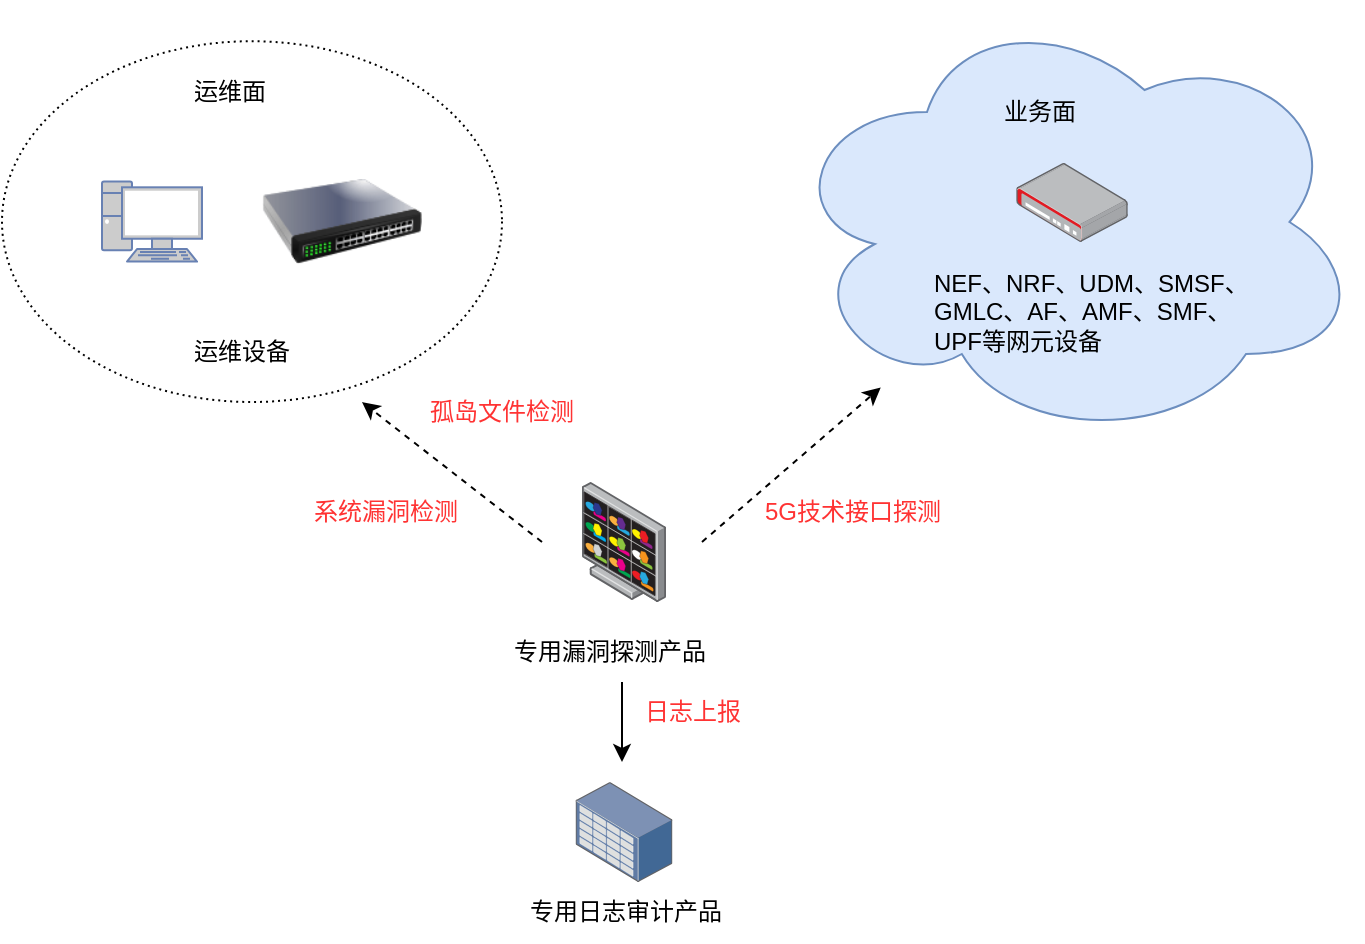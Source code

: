 <mxfile version="24.7.17">
  <diagram name="第 1 页" id="jQHDzBE87T-AuKWXarQF">
    <mxGraphModel dx="794" dy="446" grid="1" gridSize="10" guides="1" tooltips="1" connect="1" arrows="1" fold="1" page="1" pageScale="1" pageWidth="827" pageHeight="1169" math="0" shadow="0">
      <root>
        <mxCell id="0" />
        <mxCell id="1" parent="0" />
        <mxCell id="7_sWBEAfQF-QPwH51Nvz-1" value="" style="ellipse;shape=cloud;whiteSpace=wrap;html=1;fillColor=#dae8fc;strokeColor=#6c8ebf;" vertex="1" parent="1">
          <mxGeometry x="450" y="90" width="290" height="220" as="geometry" />
        </mxCell>
        <mxCell id="7_sWBEAfQF-QPwH51Nvz-2" value="" style="image;points=[];aspect=fixed;html=1;align=center;shadow=0;dashed=0;image=img/lib/allied_telesis/security/Router_VPN.svg;" vertex="1" parent="1">
          <mxGeometry x="567.1" y="170.4" width="55.8" height="39.6" as="geometry" />
        </mxCell>
        <mxCell id="7_sWBEAfQF-QPwH51Nvz-3" value="NEF、NRF、UDM、SMSF、GMLC、AF、AMF、SMF、UPF等网元设备" style="text;strokeColor=none;fillColor=none;align=left;verticalAlign=middle;spacingLeft=4;spacingRight=4;overflow=hidden;points=[[0,0.5],[1,0.5]];portConstraint=eastwest;rotatable=0;whiteSpace=wrap;html=1;" vertex="1" parent="1">
          <mxGeometry x="520" y="220" width="170" height="50" as="geometry" />
        </mxCell>
        <mxCell id="7_sWBEAfQF-QPwH51Nvz-4" value="" style="ellipse;whiteSpace=wrap;html=1;dashed=1;dashPattern=1 2;" vertex="1" parent="1">
          <mxGeometry x="60" y="109.6" width="250" height="180.4" as="geometry" />
        </mxCell>
        <mxCell id="7_sWBEAfQF-QPwH51Nvz-6" value="" style="fontColor=#0066CC;verticalAlign=top;verticalLabelPosition=bottom;labelPosition=center;align=center;html=1;outlineConnect=0;fillColor=#CCCCCC;strokeColor=#6881B3;gradientColor=none;gradientDirection=north;strokeWidth=2;shape=mxgraph.networks.pc;" vertex="1" parent="1">
          <mxGeometry x="110" y="179.8" width="50" height="40" as="geometry" />
        </mxCell>
        <mxCell id="7_sWBEAfQF-QPwH51Nvz-7" value="" style="image;html=1;image=img/lib/clip_art/networking/Switch_128x128.png" vertex="1" parent="1">
          <mxGeometry x="190" y="159.8" width="80" height="80" as="geometry" />
        </mxCell>
        <mxCell id="7_sWBEAfQF-QPwH51Nvz-8" value="运维设备" style="text;strokeColor=none;fillColor=none;align=left;verticalAlign=middle;spacingLeft=4;spacingRight=4;overflow=hidden;points=[[0,0.5],[1,0.5]];portConstraint=eastwest;rotatable=0;whiteSpace=wrap;html=1;" vertex="1" parent="1">
          <mxGeometry x="150" y="250" width="80" height="30" as="geometry" />
        </mxCell>
        <mxCell id="7_sWBEAfQF-QPwH51Nvz-9" value="运维面" style="text;strokeColor=none;fillColor=none;align=left;verticalAlign=middle;spacingLeft=4;spacingRight=4;overflow=hidden;points=[[0,0.5],[1,0.5]];portConstraint=eastwest;rotatable=0;whiteSpace=wrap;html=1;" vertex="1" parent="1">
          <mxGeometry x="150" y="120" width="80" height="30" as="geometry" />
        </mxCell>
        <mxCell id="7_sWBEAfQF-QPwH51Nvz-10" value="业务面" style="text;strokeColor=none;fillColor=none;align=left;verticalAlign=middle;spacingLeft=4;spacingRight=4;overflow=hidden;points=[[0,0.5],[1,0.5]];portConstraint=eastwest;rotatable=0;whiteSpace=wrap;html=1;" vertex="1" parent="1">
          <mxGeometry x="555" y="129.8" width="80" height="30" as="geometry" />
        </mxCell>
        <mxCell id="7_sWBEAfQF-QPwH51Nvz-11" value="" style="image;points=[];aspect=fixed;html=1;align=center;shadow=0;dashed=0;image=img/lib/allied_telesis/security/DVS_Surveillance_Monitor.svg;" vertex="1" parent="1">
          <mxGeometry x="350" y="330" width="42" height="60" as="geometry" />
        </mxCell>
        <mxCell id="7_sWBEAfQF-QPwH51Nvz-12" value="专用漏洞探测产品" style="text;strokeColor=none;fillColor=none;align=left;verticalAlign=middle;spacingLeft=4;spacingRight=4;overflow=hidden;points=[[0,0.5],[1,0.5]];portConstraint=eastwest;rotatable=0;whiteSpace=wrap;html=1;" vertex="1" parent="1">
          <mxGeometry x="310" y="400" width="106" height="30" as="geometry" />
        </mxCell>
        <mxCell id="7_sWBEAfQF-QPwH51Nvz-15" value="" style="endArrow=classic;html=1;rounded=0;dashed=1;" edge="1" parent="1" target="7_sWBEAfQF-QPwH51Nvz-1">
          <mxGeometry width="50" height="50" relative="1" as="geometry">
            <mxPoint x="410" y="360" as="sourcePoint" />
            <mxPoint x="460" y="310" as="targetPoint" />
          </mxGeometry>
        </mxCell>
        <mxCell id="7_sWBEAfQF-QPwH51Nvz-16" value="" style="endArrow=classic;html=1;rounded=0;dashed=1;" edge="1" parent="1">
          <mxGeometry width="50" height="50" relative="1" as="geometry">
            <mxPoint x="330" y="360" as="sourcePoint" />
            <mxPoint x="240" y="290" as="targetPoint" />
          </mxGeometry>
        </mxCell>
        <mxCell id="7_sWBEAfQF-QPwH51Nvz-17" value="" style="endArrow=classic;html=1;rounded=0;" edge="1" parent="1">
          <mxGeometry width="50" height="50" relative="1" as="geometry">
            <mxPoint x="370" y="430" as="sourcePoint" />
            <mxPoint x="370" y="470" as="targetPoint" />
          </mxGeometry>
        </mxCell>
        <mxCell id="7_sWBEAfQF-QPwH51Nvz-18" value="" style="image;points=[];aspect=fixed;html=1;align=center;shadow=0;dashed=0;image=img/lib/allied_telesis/storage/Datacenter_Server_Storage_Unit_Large.svg;" vertex="1" parent="1">
          <mxGeometry x="346.76" y="480" width="48.48" height="50" as="geometry" />
        </mxCell>
        <mxCell id="7_sWBEAfQF-QPwH51Nvz-19" value="专用日志审计产品" style="text;strokeColor=none;fillColor=none;align=left;verticalAlign=middle;spacingLeft=4;spacingRight=4;overflow=hidden;points=[[0,0.5],[1,0.5]];portConstraint=eastwest;rotatable=0;whiteSpace=wrap;html=1;" vertex="1" parent="1">
          <mxGeometry x="318" y="530" width="106" height="30" as="geometry" />
        </mxCell>
        <mxCell id="7_sWBEAfQF-QPwH51Nvz-23" value="&lt;font color=&quot;#ff3333&quot;&gt;孤岛文件检测&lt;/font&gt;" style="text;strokeColor=none;fillColor=none;align=left;verticalAlign=middle;spacingLeft=4;spacingRight=4;overflow=hidden;points=[[0,0.5],[1,0.5]];portConstraint=eastwest;rotatable=0;whiteSpace=wrap;html=1;" vertex="1" parent="1">
          <mxGeometry x="268" y="280" width="82" height="30" as="geometry" />
        </mxCell>
        <mxCell id="7_sWBEAfQF-QPwH51Nvz-24" value="&lt;font color=&quot;#ff3333&quot;&gt;系统漏洞检测&lt;/font&gt;" style="text;strokeColor=none;fillColor=none;align=left;verticalAlign=middle;spacingLeft=4;spacingRight=4;overflow=hidden;points=[[0,0.5],[1,0.5]];portConstraint=eastwest;rotatable=0;whiteSpace=wrap;html=1;" vertex="1" parent="1">
          <mxGeometry x="210" y="330" width="82" height="30" as="geometry" />
        </mxCell>
        <mxCell id="7_sWBEAfQF-QPwH51Nvz-25" value="&lt;font color=&quot;#ff3333&quot;&gt;5G技术接口探测&lt;/font&gt;" style="text;html=1;align=center;verticalAlign=middle;resizable=0;points=[];autosize=1;strokeColor=none;fillColor=none;" vertex="1" parent="1">
          <mxGeometry x="430" y="330" width="110" height="30" as="geometry" />
        </mxCell>
        <mxCell id="7_sWBEAfQF-QPwH51Nvz-26" value="&lt;font color=&quot;#ff3333&quot;&gt;日志上报&lt;/font&gt;" style="text;html=1;align=center;verticalAlign=middle;resizable=0;points=[];autosize=1;strokeColor=none;fillColor=none;" vertex="1" parent="1">
          <mxGeometry x="370" y="430" width="70" height="30" as="geometry" />
        </mxCell>
      </root>
    </mxGraphModel>
  </diagram>
</mxfile>
